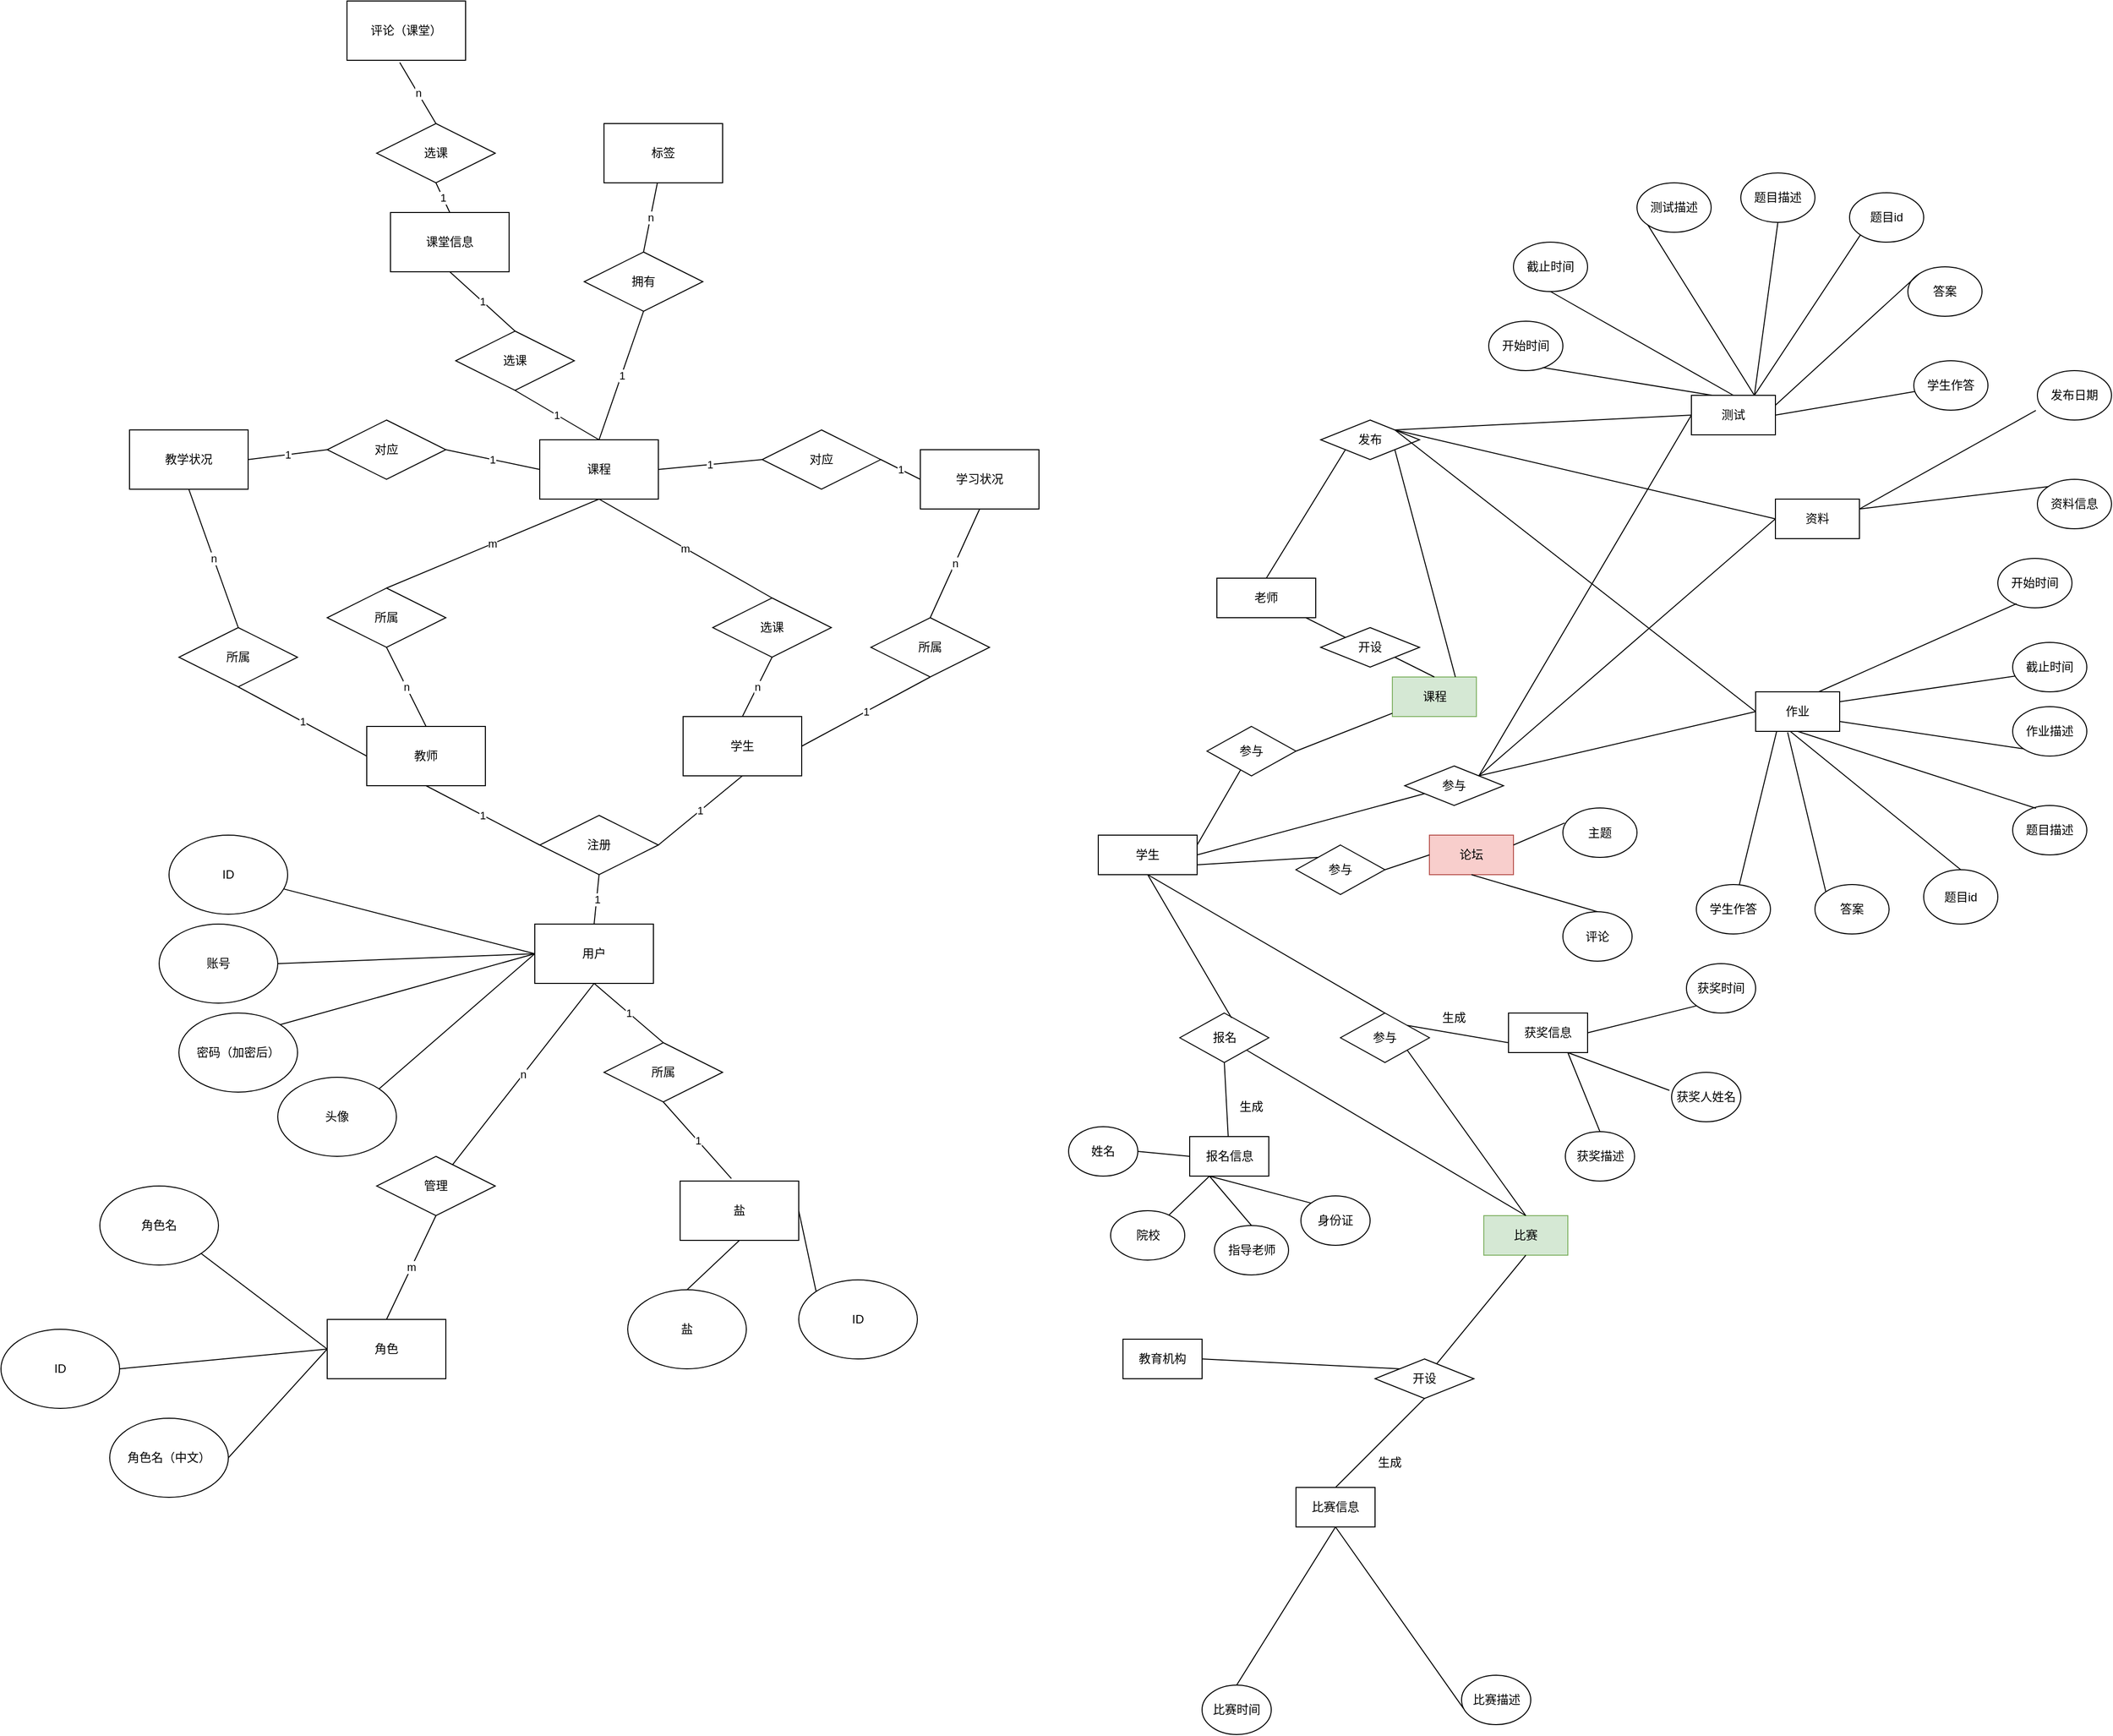 <mxfile version="24.4.2" type="github">
  <diagram name="第 1 页" id="cqVoouBwEhZ9X5KKcfai">
    <mxGraphModel dx="1994" dy="1749" grid="1" gridSize="10" guides="1" tooltips="1" connect="1" arrows="1" fold="1" page="1" pageScale="1" pageWidth="827" pageHeight="1169" math="0" shadow="0">
      <root>
        <mxCell id="0" />
        <mxCell id="1" parent="0" />
        <mxCell id="4bgU9eHifBUtjP_TErYf-1" value="学生" style="rounded=0;whiteSpace=wrap;html=1;" parent="1" vertex="1">
          <mxGeometry x="470" y="110" width="120" height="60" as="geometry" />
        </mxCell>
        <mxCell id="4bgU9eHifBUtjP_TErYf-2" value="教师" style="rounded=0;whiteSpace=wrap;html=1;" parent="1" vertex="1">
          <mxGeometry x="150" y="120" width="120" height="60" as="geometry" />
        </mxCell>
        <mxCell id="4bgU9eHifBUtjP_TErYf-3" value="角色" style="rounded=0;whiteSpace=wrap;html=1;" parent="1" vertex="1">
          <mxGeometry x="110" y="720" width="120" height="60" as="geometry" />
        </mxCell>
        <mxCell id="4bgU9eHifBUtjP_TErYf-4" value="课程" style="rounded=0;whiteSpace=wrap;html=1;" parent="1" vertex="1">
          <mxGeometry x="325" y="-170" width="120" height="60" as="geometry" />
        </mxCell>
        <mxCell id="4bgU9eHifBUtjP_TErYf-6" value="用户" style="rounded=0;whiteSpace=wrap;html=1;" parent="1" vertex="1">
          <mxGeometry x="320" y="320" width="120" height="60" as="geometry" />
        </mxCell>
        <mxCell id="4bgU9eHifBUtjP_TErYf-8" value="课堂信息" style="rounded=0;whiteSpace=wrap;html=1;" parent="1" vertex="1">
          <mxGeometry x="174" y="-400" width="120" height="60" as="geometry" />
        </mxCell>
        <mxCell id="_ENiOjXf8TxeeVIYlNAx-7" value="" style="edgeStyle=orthogonalEdgeStyle;rounded=0;orthogonalLoop=1;jettySize=auto;html=1;curved=1;strokeColor=none;" parent="1" source="_ENiOjXf8TxeeVIYlNAx-1" target="4bgU9eHifBUtjP_TErYf-4" edge="1">
          <mxGeometry relative="1" as="geometry" />
        </mxCell>
        <mxCell id="_ENiOjXf8TxeeVIYlNAx-1" value="管理" style="rhombus;whiteSpace=wrap;html=1;" parent="1" vertex="1">
          <mxGeometry x="160" y="555" width="120" height="60" as="geometry" />
        </mxCell>
        <mxCell id="_ENiOjXf8TxeeVIYlNAx-10" value="m" style="endArrow=none;html=1;rounded=0;exitX=0.5;exitY=1;exitDx=0;exitDy=0;entryX=0.5;entryY=0;entryDx=0;entryDy=0;" parent="1" source="_ENiOjXf8TxeeVIYlNAx-1" target="4bgU9eHifBUtjP_TErYf-3" edge="1">
          <mxGeometry width="50" height="50" relative="1" as="geometry">
            <mxPoint x="320" y="610" as="sourcePoint" />
            <mxPoint x="190" y="730" as="targetPoint" />
          </mxGeometry>
        </mxCell>
        <mxCell id="_ENiOjXf8TxeeVIYlNAx-12" value="注册" style="rhombus;whiteSpace=wrap;html=1;" parent="1" vertex="1">
          <mxGeometry x="325" y="210" width="120" height="60" as="geometry" />
        </mxCell>
        <mxCell id="_ENiOjXf8TxeeVIYlNAx-14" value="n" style="endArrow=none;html=1;rounded=0;exitX=0.5;exitY=1;exitDx=0;exitDy=0;" parent="1" source="4bgU9eHifBUtjP_TErYf-6" target="_ENiOjXf8TxeeVIYlNAx-1" edge="1">
          <mxGeometry width="50" height="50" relative="1" as="geometry">
            <mxPoint x="390" y="500" as="sourcePoint" />
            <mxPoint x="390" y="530" as="targetPoint" />
          </mxGeometry>
        </mxCell>
        <mxCell id="_ENiOjXf8TxeeVIYlNAx-17" value="1" style="endArrow=none;html=1;rounded=0;entryX=0.5;entryY=0;entryDx=0;entryDy=0;exitX=0.5;exitY=1;exitDx=0;exitDy=0;" parent="1" source="_ENiOjXf8TxeeVIYlNAx-12" target="4bgU9eHifBUtjP_TErYf-6" edge="1">
          <mxGeometry width="50" height="50" relative="1" as="geometry">
            <mxPoint x="400" y="280" as="sourcePoint" />
            <mxPoint x="380" y="310" as="targetPoint" />
          </mxGeometry>
        </mxCell>
        <mxCell id="_ENiOjXf8TxeeVIYlNAx-18" value="1" style="endArrow=none;html=1;rounded=0;entryX=0.5;entryY=1;entryDx=0;entryDy=0;exitX=1;exitY=0.5;exitDx=0;exitDy=0;" parent="1" source="_ENiOjXf8TxeeVIYlNAx-12" target="4bgU9eHifBUtjP_TErYf-1" edge="1">
          <mxGeometry width="50" height="50" relative="1" as="geometry">
            <mxPoint x="515" y="320" as="sourcePoint" />
            <mxPoint x="565" y="270" as="targetPoint" />
          </mxGeometry>
        </mxCell>
        <mxCell id="_ENiOjXf8TxeeVIYlNAx-19" value="1" style="endArrow=none;html=1;rounded=0;entryX=0.5;entryY=1;entryDx=0;entryDy=0;exitX=0;exitY=0.5;exitDx=0;exitDy=0;" parent="1" source="_ENiOjXf8TxeeVIYlNAx-12" target="4bgU9eHifBUtjP_TErYf-2" edge="1">
          <mxGeometry width="50" height="50" relative="1" as="geometry">
            <mxPoint x="515" y="320" as="sourcePoint" />
            <mxPoint x="565" y="270" as="targetPoint" />
          </mxGeometry>
        </mxCell>
        <mxCell id="_ENiOjXf8TxeeVIYlNAx-21" value="所属" style="rhombus;whiteSpace=wrap;html=1;" parent="1" vertex="1">
          <mxGeometry x="110" y="-20" width="120" height="60" as="geometry" />
        </mxCell>
        <mxCell id="_ENiOjXf8TxeeVIYlNAx-22" value="选课" style="rhombus;whiteSpace=wrap;html=1;" parent="1" vertex="1">
          <mxGeometry x="500" y="-10" width="120" height="60" as="geometry" />
        </mxCell>
        <mxCell id="_ENiOjXf8TxeeVIYlNAx-23" value="m" style="endArrow=none;html=1;rounded=0;entryX=0.5;entryY=1;entryDx=0;entryDy=0;exitX=0.5;exitY=0;exitDx=0;exitDy=0;" parent="1" source="_ENiOjXf8TxeeVIYlNAx-21" target="4bgU9eHifBUtjP_TErYf-4" edge="1">
          <mxGeometry width="50" height="50" relative="1" as="geometry">
            <mxPoint x="510" as="sourcePoint" />
            <mxPoint x="560" y="-50" as="targetPoint" />
          </mxGeometry>
        </mxCell>
        <mxCell id="_ENiOjXf8TxeeVIYlNAx-24" value="n" style="endArrow=none;html=1;rounded=0;exitX=0.5;exitY=1;exitDx=0;exitDy=0;entryX=0.5;entryY=0;entryDx=0;entryDy=0;" parent="1" source="_ENiOjXf8TxeeVIYlNAx-21" target="4bgU9eHifBUtjP_TErYf-2" edge="1">
          <mxGeometry width="50" height="50" relative="1" as="geometry">
            <mxPoint x="510" as="sourcePoint" />
            <mxPoint x="560" y="-50" as="targetPoint" />
          </mxGeometry>
        </mxCell>
        <mxCell id="_ENiOjXf8TxeeVIYlNAx-25" value="m" style="endArrow=none;html=1;rounded=0;entryX=0.5;entryY=1;entryDx=0;entryDy=0;exitX=0.5;exitY=0;exitDx=0;exitDy=0;" parent="1" source="_ENiOjXf8TxeeVIYlNAx-22" target="4bgU9eHifBUtjP_TErYf-4" edge="1">
          <mxGeometry width="50" height="50" relative="1" as="geometry">
            <mxPoint x="510" as="sourcePoint" />
            <mxPoint x="560" y="-50" as="targetPoint" />
          </mxGeometry>
        </mxCell>
        <mxCell id="_ENiOjXf8TxeeVIYlNAx-26" value="n" style="endArrow=none;html=1;rounded=0;entryX=0.5;entryY=0;entryDx=0;entryDy=0;exitX=0.5;exitY=1;exitDx=0;exitDy=0;" parent="1" source="_ENiOjXf8TxeeVIYlNAx-22" target="4bgU9eHifBUtjP_TErYf-1" edge="1">
          <mxGeometry width="50" height="50" relative="1" as="geometry">
            <mxPoint x="510" as="sourcePoint" />
            <mxPoint x="560" y="-50" as="targetPoint" />
          </mxGeometry>
        </mxCell>
        <mxCell id="_ENiOjXf8TxeeVIYlNAx-27" value="选课" style="rhombus;whiteSpace=wrap;html=1;" parent="1" vertex="1">
          <mxGeometry x="240" y="-280" width="120" height="60" as="geometry" />
        </mxCell>
        <mxCell id="_ENiOjXf8TxeeVIYlNAx-28" value="1" style="endArrow=none;html=1;rounded=0;entryX=0.5;entryY=1;entryDx=0;entryDy=0;exitX=0.5;exitY=0;exitDx=0;exitDy=0;" parent="1" source="_ENiOjXf8TxeeVIYlNAx-27" target="4bgU9eHifBUtjP_TErYf-8" edge="1">
          <mxGeometry width="50" height="50" relative="1" as="geometry">
            <mxPoint x="510" y="-100" as="sourcePoint" />
            <mxPoint x="560" y="-150" as="targetPoint" />
          </mxGeometry>
        </mxCell>
        <mxCell id="_ENiOjXf8TxeeVIYlNAx-29" value="1" style="endArrow=none;html=1;rounded=0;entryX=0.5;entryY=1;entryDx=0;entryDy=0;exitX=0.5;exitY=0;exitDx=0;exitDy=0;" parent="1" source="4bgU9eHifBUtjP_TErYf-4" target="_ENiOjXf8TxeeVIYlNAx-27" edge="1">
          <mxGeometry width="50" height="50" relative="1" as="geometry">
            <mxPoint x="510" y="-100" as="sourcePoint" />
            <mxPoint x="560" y="-150" as="targetPoint" />
          </mxGeometry>
        </mxCell>
        <mxCell id="_ENiOjXf8TxeeVIYlNAx-30" value="学习状况" style="rounded=0;whiteSpace=wrap;html=1;" parent="1" vertex="1">
          <mxGeometry x="710" y="-160" width="120" height="60" as="geometry" />
        </mxCell>
        <mxCell id="_ENiOjXf8TxeeVIYlNAx-32" value="教学状况" style="rounded=0;whiteSpace=wrap;html=1;" parent="1" vertex="1">
          <mxGeometry x="-90" y="-180" width="120" height="60" as="geometry" />
        </mxCell>
        <mxCell id="_ENiOjXf8TxeeVIYlNAx-40" value="评论（课堂）" style="rounded=0;whiteSpace=wrap;html=1;" parent="1" vertex="1">
          <mxGeometry x="130" y="-614" width="120" height="60" as="geometry" />
        </mxCell>
        <mxCell id="_ENiOjXf8TxeeVIYlNAx-43" value="对应" style="rhombus;whiteSpace=wrap;html=1;" parent="1" vertex="1">
          <mxGeometry x="110" y="-190" width="120" height="60" as="geometry" />
        </mxCell>
        <mxCell id="_ENiOjXf8TxeeVIYlNAx-44" value="对应" style="rhombus;whiteSpace=wrap;html=1;" parent="1" vertex="1">
          <mxGeometry x="550" y="-180" width="120" height="60" as="geometry" />
        </mxCell>
        <mxCell id="_ENiOjXf8TxeeVIYlNAx-45" value="1" style="endArrow=none;html=1;rounded=0;entryX=0;entryY=0.5;entryDx=0;entryDy=0;exitX=1;exitY=0.5;exitDx=0;exitDy=0;" parent="1" source="_ENiOjXf8TxeeVIYlNAx-43" target="4bgU9eHifBUtjP_TErYf-4" edge="1">
          <mxGeometry width="50" height="50" relative="1" as="geometry">
            <mxPoint x="370" as="sourcePoint" />
            <mxPoint x="420" y="-50" as="targetPoint" />
          </mxGeometry>
        </mxCell>
        <mxCell id="_ENiOjXf8TxeeVIYlNAx-46" value="1" style="endArrow=none;html=1;rounded=0;entryX=0;entryY=0.5;entryDx=0;entryDy=0;exitX=1;exitY=0.5;exitDx=0;exitDy=0;" parent="1" source="_ENiOjXf8TxeeVIYlNAx-32" target="_ENiOjXf8TxeeVIYlNAx-43" edge="1">
          <mxGeometry width="50" height="50" relative="1" as="geometry">
            <mxPoint x="370" as="sourcePoint" />
            <mxPoint x="420" y="-50" as="targetPoint" />
          </mxGeometry>
        </mxCell>
        <mxCell id="_ENiOjXf8TxeeVIYlNAx-47" value="1" style="endArrow=none;html=1;rounded=0;entryX=0;entryY=0.5;entryDx=0;entryDy=0;exitX=1;exitY=0.5;exitDx=0;exitDy=0;" parent="1" source="4bgU9eHifBUtjP_TErYf-4" target="_ENiOjXf8TxeeVIYlNAx-44" edge="1">
          <mxGeometry width="50" height="50" relative="1" as="geometry">
            <mxPoint x="370" as="sourcePoint" />
            <mxPoint x="420" y="-50" as="targetPoint" />
          </mxGeometry>
        </mxCell>
        <mxCell id="_ENiOjXf8TxeeVIYlNAx-49" value="1" style="endArrow=none;html=1;rounded=0;entryX=0;entryY=0.5;entryDx=0;entryDy=0;exitX=1;exitY=0.5;exitDx=0;exitDy=0;" parent="1" source="_ENiOjXf8TxeeVIYlNAx-44" target="_ENiOjXf8TxeeVIYlNAx-30" edge="1">
          <mxGeometry width="50" height="50" relative="1" as="geometry">
            <mxPoint x="370" as="sourcePoint" />
            <mxPoint x="420" y="-50" as="targetPoint" />
          </mxGeometry>
        </mxCell>
        <mxCell id="_ENiOjXf8TxeeVIYlNAx-51" value="所属" style="rhombus;whiteSpace=wrap;html=1;" parent="1" vertex="1">
          <mxGeometry x="-40" y="20" width="120" height="60" as="geometry" />
        </mxCell>
        <mxCell id="_ENiOjXf8TxeeVIYlNAx-52" value="所属" style="rhombus;whiteSpace=wrap;html=1;" parent="1" vertex="1">
          <mxGeometry x="660" y="10" width="120" height="60" as="geometry" />
        </mxCell>
        <mxCell id="_ENiOjXf8TxeeVIYlNAx-53" value="1" style="endArrow=none;html=1;rounded=0;entryX=0.5;entryY=1;entryDx=0;entryDy=0;exitX=1;exitY=0.5;exitDx=0;exitDy=0;" parent="1" source="4bgU9eHifBUtjP_TErYf-1" target="_ENiOjXf8TxeeVIYlNAx-52" edge="1">
          <mxGeometry width="50" height="50" relative="1" as="geometry">
            <mxPoint x="370" y="100" as="sourcePoint" />
            <mxPoint x="420" y="50" as="targetPoint" />
          </mxGeometry>
        </mxCell>
        <mxCell id="_ENiOjXf8TxeeVIYlNAx-54" value="n" style="endArrow=none;html=1;rounded=0;entryX=0.5;entryY=1;entryDx=0;entryDy=0;exitX=0.5;exitY=0;exitDx=0;exitDy=0;" parent="1" source="_ENiOjXf8TxeeVIYlNAx-52" target="_ENiOjXf8TxeeVIYlNAx-30" edge="1">
          <mxGeometry width="50" height="50" relative="1" as="geometry">
            <mxPoint x="370" y="100" as="sourcePoint" />
            <mxPoint x="420" y="50" as="targetPoint" />
          </mxGeometry>
        </mxCell>
        <mxCell id="_ENiOjXf8TxeeVIYlNAx-55" value="1" style="endArrow=none;html=1;rounded=0;entryX=0.5;entryY=1;entryDx=0;entryDy=0;exitX=0;exitY=0.5;exitDx=0;exitDy=0;" parent="1" source="4bgU9eHifBUtjP_TErYf-2" target="_ENiOjXf8TxeeVIYlNAx-51" edge="1">
          <mxGeometry width="50" height="50" relative="1" as="geometry">
            <mxPoint x="370" y="100" as="sourcePoint" />
            <mxPoint x="420" y="50" as="targetPoint" />
          </mxGeometry>
        </mxCell>
        <mxCell id="_ENiOjXf8TxeeVIYlNAx-56" value="n" style="endArrow=none;html=1;rounded=0;entryX=0.5;entryY=1;entryDx=0;entryDy=0;exitX=0.5;exitY=0;exitDx=0;exitDy=0;" parent="1" source="_ENiOjXf8TxeeVIYlNAx-51" target="_ENiOjXf8TxeeVIYlNAx-32" edge="1">
          <mxGeometry width="50" height="50" relative="1" as="geometry">
            <mxPoint x="370" y="100" as="sourcePoint" />
            <mxPoint x="420" y="50" as="targetPoint" />
          </mxGeometry>
        </mxCell>
        <mxCell id="_ENiOjXf8TxeeVIYlNAx-58" value="标签" style="rounded=0;whiteSpace=wrap;html=1;" parent="1" vertex="1">
          <mxGeometry x="390" y="-490" width="120" height="60" as="geometry" />
        </mxCell>
        <mxCell id="_ENiOjXf8TxeeVIYlNAx-59" value="拥有" style="rhombus;whiteSpace=wrap;html=1;" parent="1" vertex="1">
          <mxGeometry x="370" y="-360" width="120" height="60" as="geometry" />
        </mxCell>
        <mxCell id="_ENiOjXf8TxeeVIYlNAx-60" value="1" style="endArrow=none;html=1;rounded=0;entryX=0.5;entryY=1;entryDx=0;entryDy=0;exitX=0.5;exitY=0;exitDx=0;exitDy=0;" parent="1" source="4bgU9eHifBUtjP_TErYf-4" target="_ENiOjXf8TxeeVIYlNAx-59" edge="1">
          <mxGeometry width="50" height="50" relative="1" as="geometry">
            <mxPoint x="550" y="-200" as="sourcePoint" />
            <mxPoint x="600" y="-250" as="targetPoint" />
          </mxGeometry>
        </mxCell>
        <mxCell id="_ENiOjXf8TxeeVIYlNAx-61" value="n" style="endArrow=none;html=1;rounded=0;exitX=0.5;exitY=0;exitDx=0;exitDy=0;" parent="1" source="_ENiOjXf8TxeeVIYlNAx-59" target="_ENiOjXf8TxeeVIYlNAx-58" edge="1">
          <mxGeometry width="50" height="50" relative="1" as="geometry">
            <mxPoint x="550" y="-200" as="sourcePoint" />
            <mxPoint x="600" y="-250" as="targetPoint" />
          </mxGeometry>
        </mxCell>
        <mxCell id="_ENiOjXf8TxeeVIYlNAx-62" value="选课" style="rhombus;whiteSpace=wrap;html=1;" parent="1" vertex="1">
          <mxGeometry x="160" y="-490" width="120" height="60" as="geometry" />
        </mxCell>
        <mxCell id="_ENiOjXf8TxeeVIYlNAx-63" value="n" style="endArrow=none;html=1;rounded=0;entryX=0.445;entryY=1.037;entryDx=0;entryDy=0;entryPerimeter=0;exitX=0.5;exitY=0;exitDx=0;exitDy=0;" parent="1" source="_ENiOjXf8TxeeVIYlNAx-62" target="_ENiOjXf8TxeeVIYlNAx-40" edge="1">
          <mxGeometry width="50" height="50" relative="1" as="geometry">
            <mxPoint x="560" y="-300" as="sourcePoint" />
            <mxPoint x="610" y="-350" as="targetPoint" />
          </mxGeometry>
        </mxCell>
        <mxCell id="_ENiOjXf8TxeeVIYlNAx-64" value="1" style="endArrow=none;html=1;rounded=0;entryX=0.5;entryY=1;entryDx=0;entryDy=0;exitX=0.5;exitY=0;exitDx=0;exitDy=0;" parent="1" source="4bgU9eHifBUtjP_TErYf-8" target="_ENiOjXf8TxeeVIYlNAx-62" edge="1">
          <mxGeometry width="50" height="50" relative="1" as="geometry">
            <mxPoint x="560" y="-300" as="sourcePoint" />
            <mxPoint x="610" y="-350" as="targetPoint" />
          </mxGeometry>
        </mxCell>
        <mxCell id="_ENiOjXf8TxeeVIYlNAx-66" value="账号" style="ellipse;whiteSpace=wrap;html=1;" parent="1" vertex="1">
          <mxGeometry x="-60" y="320" width="120" height="80" as="geometry" />
        </mxCell>
        <mxCell id="_ENiOjXf8TxeeVIYlNAx-67" value="ID" style="ellipse;whiteSpace=wrap;html=1;" parent="1" vertex="1">
          <mxGeometry x="-50" y="230" width="120" height="80" as="geometry" />
        </mxCell>
        <mxCell id="_ENiOjXf8TxeeVIYlNAx-68" value="密码（加密后）" style="ellipse;whiteSpace=wrap;html=1;" parent="1" vertex="1">
          <mxGeometry x="-40" y="410" width="120" height="80" as="geometry" />
        </mxCell>
        <mxCell id="_ENiOjXf8TxeeVIYlNAx-69" value="" style="endArrow=none;html=1;rounded=0;exitX=0;exitY=0.5;exitDx=0;exitDy=0;" parent="1" source="4bgU9eHifBUtjP_TErYf-6" target="_ENiOjXf8TxeeVIYlNAx-67" edge="1">
          <mxGeometry width="50" height="50" relative="1" as="geometry">
            <mxPoint x="450" y="340" as="sourcePoint" />
            <mxPoint x="500" y="290" as="targetPoint" />
          </mxGeometry>
        </mxCell>
        <mxCell id="_ENiOjXf8TxeeVIYlNAx-70" value="" style="endArrow=none;html=1;rounded=0;entryX=1;entryY=0.5;entryDx=0;entryDy=0;exitX=0;exitY=0.5;exitDx=0;exitDy=0;" parent="1" source="4bgU9eHifBUtjP_TErYf-6" target="_ENiOjXf8TxeeVIYlNAx-66" edge="1">
          <mxGeometry width="50" height="50" relative="1" as="geometry">
            <mxPoint x="320" y="350" as="sourcePoint" />
            <mxPoint x="500" y="290" as="targetPoint" />
          </mxGeometry>
        </mxCell>
        <mxCell id="_ENiOjXf8TxeeVIYlNAx-71" value="" style="endArrow=none;html=1;rounded=0;exitX=1;exitY=0;exitDx=0;exitDy=0;entryX=0;entryY=0.5;entryDx=0;entryDy=0;" parent="1" source="_ENiOjXf8TxeeVIYlNAx-68" target="4bgU9eHifBUtjP_TErYf-6" edge="1">
          <mxGeometry width="50" height="50" relative="1" as="geometry">
            <mxPoint x="450" y="340" as="sourcePoint" />
            <mxPoint x="320" y="350" as="targetPoint" />
          </mxGeometry>
        </mxCell>
        <mxCell id="_ENiOjXf8TxeeVIYlNAx-72" value="盐" style="rounded=0;whiteSpace=wrap;html=1;" parent="1" vertex="1">
          <mxGeometry x="467" y="580" width="120" height="60" as="geometry" />
        </mxCell>
        <mxCell id="_ENiOjXf8TxeeVIYlNAx-73" value="1" style="endArrow=none;html=1;rounded=0;entryX=0.432;entryY=-0.043;entryDx=0;entryDy=0;entryPerimeter=0;exitX=0.5;exitY=1;exitDx=0;exitDy=0;" parent="1" source="_ENiOjXf8TxeeVIYlNAx-78" target="_ENiOjXf8TxeeVIYlNAx-72" edge="1">
          <mxGeometry width="50" height="50" relative="1" as="geometry">
            <mxPoint x="570" y="410" as="sourcePoint" />
            <mxPoint x="500" y="290" as="targetPoint" />
          </mxGeometry>
        </mxCell>
        <mxCell id="_ENiOjXf8TxeeVIYlNAx-75" value="盐" style="ellipse;whiteSpace=wrap;html=1;" parent="1" vertex="1">
          <mxGeometry x="414" y="690" width="120" height="80" as="geometry" />
        </mxCell>
        <mxCell id="_ENiOjXf8TxeeVIYlNAx-76" value="ID" style="ellipse;whiteSpace=wrap;html=1;" parent="1" vertex="1">
          <mxGeometry x="587" y="680" width="120" height="80" as="geometry" />
        </mxCell>
        <mxCell id="_ENiOjXf8TxeeVIYlNAx-78" value="所属" style="rhombus;whiteSpace=wrap;html=1;" parent="1" vertex="1">
          <mxGeometry x="390" y="440" width="120" height="60" as="geometry" />
        </mxCell>
        <mxCell id="_ENiOjXf8TxeeVIYlNAx-79" value="1" style="endArrow=none;html=1;rounded=0;entryX=0.5;entryY=1;entryDx=0;entryDy=0;exitX=0.5;exitY=0;exitDx=0;exitDy=0;" parent="1" source="_ENiOjXf8TxeeVIYlNAx-78" target="4bgU9eHifBUtjP_TErYf-6" edge="1">
          <mxGeometry width="50" height="50" relative="1" as="geometry">
            <mxPoint x="450" y="540" as="sourcePoint" />
            <mxPoint x="500" y="490" as="targetPoint" />
          </mxGeometry>
        </mxCell>
        <mxCell id="_ENiOjXf8TxeeVIYlNAx-80" value="" style="endArrow=none;html=1;rounded=0;entryX=0;entryY=0;entryDx=0;entryDy=0;exitX=1;exitY=0.5;exitDx=0;exitDy=0;" parent="1" source="_ENiOjXf8TxeeVIYlNAx-72" target="_ENiOjXf8TxeeVIYlNAx-76" edge="1">
          <mxGeometry width="50" height="50" relative="1" as="geometry">
            <mxPoint x="450" y="540" as="sourcePoint" />
            <mxPoint x="500" y="490" as="targetPoint" />
          </mxGeometry>
        </mxCell>
        <mxCell id="_ENiOjXf8TxeeVIYlNAx-81" value="" style="endArrow=none;html=1;rounded=0;entryX=0.5;entryY=1;entryDx=0;entryDy=0;exitX=0.5;exitY=0;exitDx=0;exitDy=0;" parent="1" source="_ENiOjXf8TxeeVIYlNAx-75" target="_ENiOjXf8TxeeVIYlNAx-72" edge="1">
          <mxGeometry width="50" height="50" relative="1" as="geometry">
            <mxPoint x="450" y="840" as="sourcePoint" />
            <mxPoint x="500" y="790" as="targetPoint" />
          </mxGeometry>
        </mxCell>
        <mxCell id="_ENiOjXf8TxeeVIYlNAx-82" value="角色名（中文）" style="ellipse;whiteSpace=wrap;html=1;" parent="1" vertex="1">
          <mxGeometry x="-110" y="820" width="120" height="80" as="geometry" />
        </mxCell>
        <mxCell id="_ENiOjXf8TxeeVIYlNAx-83" value="角色名" style="ellipse;whiteSpace=wrap;html=1;" parent="1" vertex="1">
          <mxGeometry x="-120" y="585" width="120" height="80" as="geometry" />
        </mxCell>
        <mxCell id="_ENiOjXf8TxeeVIYlNAx-84" value="" style="endArrow=none;html=1;rounded=0;exitX=1;exitY=1;exitDx=0;exitDy=0;entryX=0;entryY=0.5;entryDx=0;entryDy=0;" parent="1" source="_ENiOjXf8TxeeVIYlNAx-83" target="4bgU9eHifBUtjP_TErYf-3" edge="1">
          <mxGeometry width="50" height="50" relative="1" as="geometry">
            <mxPoint x="450" y="640" as="sourcePoint" />
            <mxPoint x="130" y="770" as="targetPoint" />
          </mxGeometry>
        </mxCell>
        <mxCell id="_ENiOjXf8TxeeVIYlNAx-85" value="" style="endArrow=none;html=1;rounded=0;entryX=0;entryY=0.5;entryDx=0;entryDy=0;exitX=1;exitY=0.5;exitDx=0;exitDy=0;" parent="1" source="_ENiOjXf8TxeeVIYlNAx-82" target="4bgU9eHifBUtjP_TErYf-3" edge="1">
          <mxGeometry width="50" height="50" relative="1" as="geometry">
            <mxPoint x="450" y="640" as="sourcePoint" />
            <mxPoint x="500" y="590" as="targetPoint" />
          </mxGeometry>
        </mxCell>
        <mxCell id="_ENiOjXf8TxeeVIYlNAx-86" value="ID" style="ellipse;whiteSpace=wrap;html=1;" parent="1" vertex="1">
          <mxGeometry x="-220" y="730" width="120" height="80" as="geometry" />
        </mxCell>
        <mxCell id="_ENiOjXf8TxeeVIYlNAx-88" value="" style="endArrow=none;html=1;rounded=0;entryX=0;entryY=0.5;entryDx=0;entryDy=0;exitX=1;exitY=0.5;exitDx=0;exitDy=0;" parent="1" source="_ENiOjXf8TxeeVIYlNAx-86" target="4bgU9eHifBUtjP_TErYf-3" edge="1">
          <mxGeometry width="50" height="50" relative="1" as="geometry">
            <mxPoint x="250" y="790" as="sourcePoint" />
            <mxPoint x="300" y="740" as="targetPoint" />
          </mxGeometry>
        </mxCell>
        <mxCell id="_ENiOjXf8TxeeVIYlNAx-92" value="头像" style="ellipse;whiteSpace=wrap;html=1;" parent="1" vertex="1">
          <mxGeometry x="60" y="475" width="120" height="80" as="geometry" />
        </mxCell>
        <mxCell id="_ENiOjXf8TxeeVIYlNAx-99" value="" style="endArrow=none;html=1;rounded=0;entryX=0;entryY=0.5;entryDx=0;entryDy=0;exitX=1;exitY=0;exitDx=0;exitDy=0;" parent="1" source="_ENiOjXf8TxeeVIYlNAx-92" target="4bgU9eHifBUtjP_TErYf-6" edge="1">
          <mxGeometry width="50" height="50" relative="1" as="geometry">
            <mxPoint x="470" y="390" as="sourcePoint" />
            <mxPoint x="520" y="340" as="targetPoint" />
          </mxGeometry>
        </mxCell>
        <mxCell id="p0-o4S79YIVxH50bc59x-1" value="老师" style="rounded=0;whiteSpace=wrap;html=1;" parent="1" vertex="1">
          <mxGeometry x="1010" y="-30" width="100" height="40" as="geometry" />
        </mxCell>
        <mxCell id="p0-o4S79YIVxH50bc59x-2" value="学生" style="rounded=0;whiteSpace=wrap;html=1;" parent="1" vertex="1">
          <mxGeometry x="890" y="230" width="100" height="40" as="geometry" />
        </mxCell>
        <mxCell id="p0-o4S79YIVxH50bc59x-3" value="开设" style="rhombus;whiteSpace=wrap;html=1;" parent="1" vertex="1">
          <mxGeometry x="1115" y="20" width="100" height="40" as="geometry" />
        </mxCell>
        <mxCell id="p0-o4S79YIVxH50bc59x-4" value="" style="endArrow=none;html=1;rounded=0;entryX=0;entryY=0;entryDx=0;entryDy=0;" parent="1" source="p0-o4S79YIVxH50bc59x-1" target="p0-o4S79YIVxH50bc59x-3" edge="1">
          <mxGeometry width="50" height="50" relative="1" as="geometry">
            <mxPoint x="1130" y="50" as="sourcePoint" />
            <mxPoint x="1180" as="targetPoint" />
          </mxGeometry>
        </mxCell>
        <mxCell id="p0-o4S79YIVxH50bc59x-5" value="课程" style="rounded=0;whiteSpace=wrap;html=1;fillColor=#d5e8d4;strokeColor=#82b366;" parent="1" vertex="1">
          <mxGeometry x="1187.5" y="70" width="85" height="40" as="geometry" />
        </mxCell>
        <mxCell id="p0-o4S79YIVxH50bc59x-6" value="" style="endArrow=none;html=1;rounded=0;entryX=0.5;entryY=0;entryDx=0;entryDy=0;exitX=1;exitY=1;exitDx=0;exitDy=0;" parent="1" source="p0-o4S79YIVxH50bc59x-3" target="p0-o4S79YIVxH50bc59x-5" edge="1">
          <mxGeometry width="50" height="50" relative="1" as="geometry">
            <mxPoint x="1260" y="90" as="sourcePoint" />
            <mxPoint x="1310" y="40" as="targetPoint" />
          </mxGeometry>
        </mxCell>
        <mxCell id="p0-o4S79YIVxH50bc59x-7" value="参与" style="rhombus;whiteSpace=wrap;html=1;" parent="1" vertex="1">
          <mxGeometry x="1000" y="120" width="90" height="50" as="geometry" />
        </mxCell>
        <mxCell id="p0-o4S79YIVxH50bc59x-8" value="" style="endArrow=none;html=1;rounded=0;exitX=1;exitY=0.25;exitDx=0;exitDy=0;" parent="1" source="p0-o4S79YIVxH50bc59x-2" target="p0-o4S79YIVxH50bc59x-7" edge="1">
          <mxGeometry width="50" height="50" relative="1" as="geometry">
            <mxPoint x="1110" y="210" as="sourcePoint" />
            <mxPoint x="1160" y="160" as="targetPoint" />
          </mxGeometry>
        </mxCell>
        <mxCell id="p0-o4S79YIVxH50bc59x-9" value="" style="endArrow=none;html=1;rounded=0;exitX=1;exitY=0.5;exitDx=0;exitDy=0;" parent="1" source="p0-o4S79YIVxH50bc59x-7" target="p0-o4S79YIVxH50bc59x-5" edge="1">
          <mxGeometry width="50" height="50" relative="1" as="geometry">
            <mxPoint x="1240" y="220" as="sourcePoint" />
            <mxPoint x="1290" y="170" as="targetPoint" />
          </mxGeometry>
        </mxCell>
        <mxCell id="p0-o4S79YIVxH50bc59x-16" value="教育机构" style="rounded=0;whiteSpace=wrap;html=1;" parent="1" vertex="1">
          <mxGeometry x="915" y="740" width="80" height="40" as="geometry" />
        </mxCell>
        <mxCell id="p0-o4S79YIVxH50bc59x-17" value="开设" style="rhombus;whiteSpace=wrap;html=1;" parent="1" vertex="1">
          <mxGeometry x="1170" y="760" width="100" height="40" as="geometry" />
        </mxCell>
        <mxCell id="p0-o4S79YIVxH50bc59x-18" value="比赛" style="rounded=0;whiteSpace=wrap;html=1;fillColor=#d5e8d4;strokeColor=#82b366;" parent="1" vertex="1">
          <mxGeometry x="1280" y="615" width="85" height="40" as="geometry" />
        </mxCell>
        <mxCell id="p0-o4S79YIVxH50bc59x-19" value="参与" style="rhombus;whiteSpace=wrap;html=1;" parent="1" vertex="1">
          <mxGeometry x="1135" y="410" width="90" height="50" as="geometry" />
        </mxCell>
        <mxCell id="p0-o4S79YIVxH50bc59x-20" value="" style="endArrow=none;html=1;rounded=0;exitX=0.5;exitY=0;exitDx=0;exitDy=0;entryX=0.5;entryY=1;entryDx=0;entryDy=0;" parent="1" source="p0-o4S79YIVxH50bc59x-19" target="p0-o4S79YIVxH50bc59x-2" edge="1">
          <mxGeometry width="50" height="50" relative="1" as="geometry">
            <mxPoint x="1010" y="380" as="sourcePoint" />
            <mxPoint x="1060" y="330" as="targetPoint" />
          </mxGeometry>
        </mxCell>
        <mxCell id="p0-o4S79YIVxH50bc59x-22" value="" style="endArrow=none;html=1;rounded=0;entryX=0;entryY=0;entryDx=0;entryDy=0;exitX=1;exitY=0.5;exitDx=0;exitDy=0;" parent="1" source="p0-o4S79YIVxH50bc59x-16" target="p0-o4S79YIVxH50bc59x-17" edge="1">
          <mxGeometry width="50" height="50" relative="1" as="geometry">
            <mxPoint x="1155" y="720" as="sourcePoint" />
            <mxPoint x="1205" y="670" as="targetPoint" />
          </mxGeometry>
        </mxCell>
        <mxCell id="p0-o4S79YIVxH50bc59x-23" value="" style="endArrow=none;html=1;rounded=0;entryX=0.5;entryY=1;entryDx=0;entryDy=0;" parent="1" source="p0-o4S79YIVxH50bc59x-17" target="p0-o4S79YIVxH50bc59x-18" edge="1">
          <mxGeometry width="50" height="50" relative="1" as="geometry">
            <mxPoint x="1325" y="750" as="sourcePoint" />
            <mxPoint x="1375" y="700" as="targetPoint" />
          </mxGeometry>
        </mxCell>
        <mxCell id="p0-o4S79YIVxH50bc59x-24" value="比赛描述" style="ellipse;whiteSpace=wrap;html=1;" parent="1" vertex="1">
          <mxGeometry x="1257.5" y="1080" width="70" height="50" as="geometry" />
        </mxCell>
        <mxCell id="p0-o4S79YIVxH50bc59x-25" value="院校" style="ellipse;whiteSpace=wrap;html=1;" parent="1" vertex="1">
          <mxGeometry x="902.5" y="610" width="75" height="50" as="geometry" />
        </mxCell>
        <mxCell id="p0-o4S79YIVxH50bc59x-28" value="参与" style="rhombus;whiteSpace=wrap;html=1;" parent="1" vertex="1">
          <mxGeometry x="1090" y="240" width="90" height="50" as="geometry" />
        </mxCell>
        <mxCell id="p0-o4S79YIVxH50bc59x-29" value="" style="endArrow=none;html=1;rounded=0;entryX=0;entryY=0;entryDx=0;entryDy=0;exitX=1;exitY=0.75;exitDx=0;exitDy=0;" parent="1" source="p0-o4S79YIVxH50bc59x-2" target="p0-o4S79YIVxH50bc59x-28" edge="1">
          <mxGeometry width="50" height="50" relative="1" as="geometry">
            <mxPoint x="1110" y="320" as="sourcePoint" />
            <mxPoint x="1160" y="270" as="targetPoint" />
          </mxGeometry>
        </mxCell>
        <mxCell id="p0-o4S79YIVxH50bc59x-30" value="论坛" style="rounded=0;whiteSpace=wrap;html=1;fillColor=#f8cecc;strokeColor=#b85450;" parent="1" vertex="1">
          <mxGeometry x="1225" y="230" width="85" height="40" as="geometry" />
        </mxCell>
        <mxCell id="p0-o4S79YIVxH50bc59x-31" value="评论" style="ellipse;whiteSpace=wrap;html=1;" parent="1" vertex="1">
          <mxGeometry x="1360" y="307.5" width="70" height="50" as="geometry" />
        </mxCell>
        <mxCell id="p0-o4S79YIVxH50bc59x-32" value="主题" style="ellipse;whiteSpace=wrap;html=1;" parent="1" vertex="1">
          <mxGeometry x="1360" y="202.5" width="75" height="50" as="geometry" />
        </mxCell>
        <mxCell id="p0-o4S79YIVxH50bc59x-33" value="" style="endArrow=none;html=1;rounded=0;entryX=0;entryY=0.5;entryDx=0;entryDy=0;exitX=1;exitY=0.5;exitDx=0;exitDy=0;" parent="1" source="p0-o4S79YIVxH50bc59x-28" target="p0-o4S79YIVxH50bc59x-30" edge="1">
          <mxGeometry width="50" height="50" relative="1" as="geometry">
            <mxPoint x="1220" y="360" as="sourcePoint" />
            <mxPoint x="1270" y="310" as="targetPoint" />
          </mxGeometry>
        </mxCell>
        <mxCell id="p0-o4S79YIVxH50bc59x-34" value="" style="endArrow=none;html=1;rounded=0;entryX=0.024;entryY=0.304;entryDx=0;entryDy=0;entryPerimeter=0;exitX=1;exitY=0.25;exitDx=0;exitDy=0;" parent="1" source="p0-o4S79YIVxH50bc59x-30" target="p0-o4S79YIVxH50bc59x-32" edge="1">
          <mxGeometry width="50" height="50" relative="1" as="geometry">
            <mxPoint x="1380" y="350" as="sourcePoint" />
            <mxPoint x="1420" y="300" as="targetPoint" />
          </mxGeometry>
        </mxCell>
        <mxCell id="p0-o4S79YIVxH50bc59x-35" value="" style="endArrow=none;html=1;rounded=0;exitX=0.5;exitY=0;exitDx=0;exitDy=0;entryX=0.5;entryY=1;entryDx=0;entryDy=0;" parent="1" source="p0-o4S79YIVxH50bc59x-31" target="p0-o4S79YIVxH50bc59x-30" edge="1">
          <mxGeometry width="50" height="50" relative="1" as="geometry">
            <mxPoint x="1290" y="410" as="sourcePoint" />
            <mxPoint x="1340" y="360" as="targetPoint" />
          </mxGeometry>
        </mxCell>
        <mxCell id="p0-o4S79YIVxH50bc59x-37" value="测试&lt;span style=&quot;color: rgba(0, 0, 0, 0); font-family: monospace; font-size: 0px; text-align: start; text-wrap: nowrap;&quot;&gt;%3CmxGraphModel%3E%3Croot%3E%3CmxCell%20id%3D%220%22%2F%3E%3CmxCell%20id%3D%221%22%20parent%3D%220%22%2F%3E%3CmxCell%20id%3D%222%22%20value%3D%22%E8%AF%BE%E7%A8%8B%22%20style%3D%22rounded%3D0%3BwhiteSpace%3Dwrap%3Bhtml%3D1%3BfillColor%3D%23d5e8d4%3BstrokeColor%3D%2382b366%3B%22%20vertex%3D%221%22%20parent%3D%221%22%3E%3CmxGeometry%20x%3D%221198%22%20y%3D%22100%22%20width%3D%2285%22%20height%3D%2240%22%20as%3D%22geometry%22%2F%3E%3C%2FmxCell%3E%3C%2Froot%3E%3C%2FmxGraphModel%3E&lt;/span&gt;" style="rounded=0;whiteSpace=wrap;html=1;" parent="1" vertex="1">
          <mxGeometry x="1490" y="-215" width="85" height="40" as="geometry" />
        </mxCell>
        <mxCell id="p0-o4S79YIVxH50bc59x-38" value="资料" style="rounded=0;whiteSpace=wrap;html=1;" parent="1" vertex="1">
          <mxGeometry x="1575" y="-110" width="85" height="40" as="geometry" />
        </mxCell>
        <mxCell id="p0-o4S79YIVxH50bc59x-39" value="作业" style="rounded=0;whiteSpace=wrap;html=1;" parent="1" vertex="1">
          <mxGeometry x="1555" y="85" width="85" height="40" as="geometry" />
        </mxCell>
        <mxCell id="p0-o4S79YIVxH50bc59x-41" value="发布" style="rhombus;whiteSpace=wrap;html=1;" parent="1" vertex="1">
          <mxGeometry x="1115" y="-190" width="100" height="40" as="geometry" />
        </mxCell>
        <mxCell id="p0-o4S79YIVxH50bc59x-44" value="" style="endArrow=none;html=1;rounded=0;exitX=0.75;exitY=0;exitDx=0;exitDy=0;entryX=1;entryY=1;entryDx=0;entryDy=0;" parent="1" source="p0-o4S79YIVxH50bc59x-5" target="p0-o4S79YIVxH50bc59x-41" edge="1">
          <mxGeometry width="50" height="50" relative="1" as="geometry">
            <mxPoint x="1220" y="110" as="sourcePoint" />
            <mxPoint x="1270" y="60" as="targetPoint" />
          </mxGeometry>
        </mxCell>
        <mxCell id="p0-o4S79YIVxH50bc59x-46" value="" style="endArrow=none;html=1;rounded=0;exitX=1;exitY=0;exitDx=0;exitDy=0;entryX=0;entryY=0.5;entryDx=0;entryDy=0;" parent="1" source="p0-o4S79YIVxH50bc59x-41" target="p0-o4S79YIVxH50bc59x-37" edge="1">
          <mxGeometry width="50" height="50" relative="1" as="geometry">
            <mxPoint x="1310" y="-50" as="sourcePoint" />
            <mxPoint x="1360" y="-100" as="targetPoint" />
          </mxGeometry>
        </mxCell>
        <mxCell id="p0-o4S79YIVxH50bc59x-48" value="" style="endArrow=none;html=1;rounded=0;entryX=0;entryY=0.5;entryDx=0;entryDy=0;exitX=1;exitY=0;exitDx=0;exitDy=0;" parent="1" source="p0-o4S79YIVxH50bc59x-41" target="p0-o4S79YIVxH50bc59x-38" edge="1">
          <mxGeometry width="50" height="50" relative="1" as="geometry">
            <mxPoint x="1346" y="-10" as="sourcePoint" />
            <mxPoint x="1530" y="10" as="targetPoint" />
          </mxGeometry>
        </mxCell>
        <mxCell id="p0-o4S79YIVxH50bc59x-51" value="" style="endArrow=none;html=1;rounded=0;exitX=1;exitY=0;exitDx=0;exitDy=0;entryX=0;entryY=0.5;entryDx=0;entryDy=0;" parent="1" source="p0-o4S79YIVxH50bc59x-41" target="p0-o4S79YIVxH50bc59x-39" edge="1">
          <mxGeometry width="50" height="50" relative="1" as="geometry">
            <mxPoint x="1397.5" y="50" as="sourcePoint" />
            <mxPoint x="1530" y="120" as="targetPoint" />
          </mxGeometry>
        </mxCell>
        <mxCell id="p0-o4S79YIVxH50bc59x-52" value="开始时间" style="ellipse;whiteSpace=wrap;html=1;" parent="1" vertex="1">
          <mxGeometry x="1285" y="-290" width="75" height="50" as="geometry" />
        </mxCell>
        <mxCell id="p0-o4S79YIVxH50bc59x-53" value="截止时间" style="ellipse;whiteSpace=wrap;html=1;" parent="1" vertex="1">
          <mxGeometry x="1310" y="-370" width="75" height="50" as="geometry" />
        </mxCell>
        <mxCell id="p0-o4S79YIVxH50bc59x-54" value="测试描述" style="ellipse;whiteSpace=wrap;html=1;" parent="1" vertex="1">
          <mxGeometry x="1435" y="-430" width="75" height="50" as="geometry" />
        </mxCell>
        <mxCell id="p0-o4S79YIVxH50bc59x-55" value="" style="endArrow=none;html=1;rounded=0;entryX=0;entryY=1;entryDx=0;entryDy=0;exitX=0.5;exitY=0;exitDx=0;exitDy=0;" parent="1" source="p0-o4S79YIVxH50bc59x-1" target="p0-o4S79YIVxH50bc59x-41" edge="1">
          <mxGeometry width="50" height="50" relative="1" as="geometry">
            <mxPoint x="1100" y="10" as="sourcePoint" />
            <mxPoint x="1150" y="-40" as="targetPoint" />
          </mxGeometry>
        </mxCell>
        <mxCell id="p0-o4S79YIVxH50bc59x-59" value="" style="endArrow=none;html=1;rounded=0;entryX=0.727;entryY=0.937;entryDx=0;entryDy=0;entryPerimeter=0;exitX=0.25;exitY=0;exitDx=0;exitDy=0;" parent="1" source="p0-o4S79YIVxH50bc59x-37" target="p0-o4S79YIVxH50bc59x-52" edge="1">
          <mxGeometry width="50" height="50" relative="1" as="geometry">
            <mxPoint x="1390" y="-120" as="sourcePoint" />
            <mxPoint x="1440" y="-170" as="targetPoint" />
          </mxGeometry>
        </mxCell>
        <mxCell id="p0-o4S79YIVxH50bc59x-60" value="" style="endArrow=none;html=1;rounded=0;entryX=0.5;entryY=1;entryDx=0;entryDy=0;exitX=0.5;exitY=0;exitDx=0;exitDy=0;" parent="1" source="p0-o4S79YIVxH50bc59x-37" target="p0-o4S79YIVxH50bc59x-53" edge="1">
          <mxGeometry width="50" height="50" relative="1" as="geometry">
            <mxPoint x="1526" y="-190" as="sourcePoint" />
            <mxPoint x="1445" y="-223" as="targetPoint" />
          </mxGeometry>
        </mxCell>
        <mxCell id="p0-o4S79YIVxH50bc59x-61" value="" style="endArrow=none;html=1;rounded=0;entryX=0;entryY=1;entryDx=0;entryDy=0;exitX=0.75;exitY=0;exitDx=0;exitDy=0;" parent="1" source="p0-o4S79YIVxH50bc59x-37" target="p0-o4S79YIVxH50bc59x-54" edge="1">
          <mxGeometry width="50" height="50" relative="1" as="geometry">
            <mxPoint x="1536" y="-180" as="sourcePoint" />
            <mxPoint x="1455" y="-213" as="targetPoint" />
          </mxGeometry>
        </mxCell>
        <mxCell id="p0-o4S79YIVxH50bc59x-62" value="题目描述" style="ellipse;whiteSpace=wrap;html=1;" parent="1" vertex="1">
          <mxGeometry x="1540" y="-440" width="75" height="50" as="geometry" />
        </mxCell>
        <mxCell id="p0-o4S79YIVxH50bc59x-64" value="题目id" style="ellipse;whiteSpace=wrap;html=1;" parent="1" vertex="1">
          <mxGeometry x="1650" y="-420" width="75" height="50" as="geometry" />
        </mxCell>
        <mxCell id="p0-o4S79YIVxH50bc59x-66" value="学生作答" style="ellipse;whiteSpace=wrap;html=1;" parent="1" vertex="1">
          <mxGeometry x="1715" y="-250" width="75" height="50" as="geometry" />
        </mxCell>
        <mxCell id="p0-o4S79YIVxH50bc59x-67" value="答案" style="ellipse;whiteSpace=wrap;html=1;" parent="1" vertex="1">
          <mxGeometry x="1709" y="-345" width="75" height="50" as="geometry" />
        </mxCell>
        <mxCell id="p0-o4S79YIVxH50bc59x-69" value="" style="endArrow=none;html=1;rounded=0;entryX=0.5;entryY=1;entryDx=0;entryDy=0;exitX=0.75;exitY=0;exitDx=0;exitDy=0;" parent="1" source="p0-o4S79YIVxH50bc59x-37" target="p0-o4S79YIVxH50bc59x-62" edge="1">
          <mxGeometry width="50" height="50" relative="1" as="geometry">
            <mxPoint x="1560" y="-200" as="sourcePoint" />
            <mxPoint x="1620" y="-290" as="targetPoint" />
          </mxGeometry>
        </mxCell>
        <mxCell id="p0-o4S79YIVxH50bc59x-70" value="" style="endArrow=none;html=1;rounded=0;entryX=0;entryY=1;entryDx=0;entryDy=0;exitX=0.75;exitY=0;exitDx=0;exitDy=0;" parent="1" source="p0-o4S79YIVxH50bc59x-37" target="p0-o4S79YIVxH50bc59x-64" edge="1">
          <mxGeometry width="50" height="50" relative="1" as="geometry">
            <mxPoint x="1564" y="-210" as="sourcePoint" />
            <mxPoint x="1588" y="-320" as="targetPoint" />
          </mxGeometry>
        </mxCell>
        <mxCell id="p0-o4S79YIVxH50bc59x-71" value="" style="endArrow=none;html=1;rounded=0;entryX=0;entryY=0;entryDx=0;entryDy=0;exitX=1;exitY=0.25;exitDx=0;exitDy=0;" parent="1" source="p0-o4S79YIVxH50bc59x-37" target="p0-o4S79YIVxH50bc59x-67" edge="1">
          <mxGeometry width="50" height="50" relative="1" as="geometry">
            <mxPoint x="1564" y="-210" as="sourcePoint" />
            <mxPoint x="1661" y="-317" as="targetPoint" />
          </mxGeometry>
        </mxCell>
        <mxCell id="p0-o4S79YIVxH50bc59x-72" value="" style="endArrow=none;html=1;rounded=0;exitX=1;exitY=0.5;exitDx=0;exitDy=0;" parent="1" source="p0-o4S79YIVxH50bc59x-37" target="p0-o4S79YIVxH50bc59x-66" edge="1">
          <mxGeometry width="50" height="50" relative="1" as="geometry">
            <mxPoint x="1580" y="-200" as="sourcePoint" />
            <mxPoint x="1671" y="-307" as="targetPoint" />
          </mxGeometry>
        </mxCell>
        <mxCell id="p0-o4S79YIVxH50bc59x-73" value="参与" style="rhombus;whiteSpace=wrap;html=1;" parent="1" vertex="1">
          <mxGeometry x="1200" y="160" width="100" height="40" as="geometry" />
        </mxCell>
        <mxCell id="p0-o4S79YIVxH50bc59x-75" value="" style="endArrow=none;html=1;rounded=0;exitX=1;exitY=0.5;exitDx=0;exitDy=0;" parent="1" source="p0-o4S79YIVxH50bc59x-2" target="p0-o4S79YIVxH50bc59x-73" edge="1">
          <mxGeometry width="50" height="50" relative="1" as="geometry">
            <mxPoint x="920" y="290" as="sourcePoint" />
            <mxPoint x="1039" y="171" as="targetPoint" />
          </mxGeometry>
        </mxCell>
        <mxCell id="p0-o4S79YIVxH50bc59x-76" value="" style="endArrow=none;html=1;rounded=0;exitX=1;exitY=0;exitDx=0;exitDy=0;entryX=0;entryY=0.5;entryDx=0;entryDy=0;" parent="1" source="p0-o4S79YIVxH50bc59x-73" target="p0-o4S79YIVxH50bc59x-37" edge="1">
          <mxGeometry width="50" height="50" relative="1" as="geometry">
            <mxPoint x="1100" y="155" as="sourcePoint" />
            <mxPoint x="1490" y="-200" as="targetPoint" />
          </mxGeometry>
        </mxCell>
        <mxCell id="p0-o4S79YIVxH50bc59x-77" value="" style="endArrow=none;html=1;rounded=0;exitX=1;exitY=0;exitDx=0;exitDy=0;entryX=0;entryY=0.5;entryDx=0;entryDy=0;" parent="1" source="p0-o4S79YIVxH50bc59x-73" target="p0-o4S79YIVxH50bc59x-38" edge="1">
          <mxGeometry width="50" height="50" relative="1" as="geometry">
            <mxPoint x="1285" y="180" as="sourcePoint" />
            <mxPoint x="1500" y="-190" as="targetPoint" />
          </mxGeometry>
        </mxCell>
        <mxCell id="p0-o4S79YIVxH50bc59x-79" value="" style="endArrow=none;html=1;rounded=0;exitX=1;exitY=0;exitDx=0;exitDy=0;entryX=0;entryY=0.5;entryDx=0;entryDy=0;" parent="1" source="p0-o4S79YIVxH50bc59x-73" target="p0-o4S79YIVxH50bc59x-39" edge="1">
          <mxGeometry width="50" height="50" relative="1" as="geometry">
            <mxPoint x="1285" y="180" as="sourcePoint" />
            <mxPoint x="1585" y="-80" as="targetPoint" />
          </mxGeometry>
        </mxCell>
        <mxCell id="p0-o4S79YIVxH50bc59x-81" value="发布日期" style="ellipse;whiteSpace=wrap;html=1;" parent="1" vertex="1">
          <mxGeometry x="1840" y="-240" width="75" height="50" as="geometry" />
        </mxCell>
        <mxCell id="p0-o4S79YIVxH50bc59x-82" value="资料信息" style="ellipse;whiteSpace=wrap;html=1;" parent="1" vertex="1">
          <mxGeometry x="1840" y="-130" width="75" height="50" as="geometry" />
        </mxCell>
        <mxCell id="p0-o4S79YIVxH50bc59x-83" value="" style="endArrow=none;html=1;rounded=0;exitX=1;exitY=0.25;exitDx=0;exitDy=0;entryX=-0.021;entryY=0.807;entryDx=0;entryDy=0;entryPerimeter=0;" parent="1" source="p0-o4S79YIVxH50bc59x-38" edge="1" target="p0-o4S79YIVxH50bc59x-81">
          <mxGeometry width="50" height="50" relative="1" as="geometry">
            <mxPoint x="1530" y="-120" as="sourcePoint" />
            <mxPoint x="1875" y="-225" as="targetPoint" />
          </mxGeometry>
        </mxCell>
        <mxCell id="p0-o4S79YIVxH50bc59x-84" value="" style="endArrow=none;html=1;rounded=0;exitX=1;exitY=0.25;exitDx=0;exitDy=0;entryX=0;entryY=0;entryDx=0;entryDy=0;" parent="1" source="p0-o4S79YIVxH50bc59x-38" target="p0-o4S79YIVxH50bc59x-82" edge="1">
          <mxGeometry width="50" height="50" relative="1" as="geometry">
            <mxPoint x="1540" y="-100" as="sourcePoint" />
            <mxPoint x="1620" y="-145" as="targetPoint" />
          </mxGeometry>
        </mxCell>
        <mxCell id="p0-o4S79YIVxH50bc59x-85" value="开始时间" style="ellipse;whiteSpace=wrap;html=1;" parent="1" vertex="1">
          <mxGeometry x="1800" y="-50" width="75" height="50" as="geometry" />
        </mxCell>
        <mxCell id="p0-o4S79YIVxH50bc59x-86" value="截止时间" style="ellipse;whiteSpace=wrap;html=1;" parent="1" vertex="1">
          <mxGeometry x="1815" y="35" width="75" height="50" as="geometry" />
        </mxCell>
        <mxCell id="p0-o4S79YIVxH50bc59x-87" value="作业描述" style="ellipse;whiteSpace=wrap;html=1;" parent="1" vertex="1">
          <mxGeometry x="1815" y="100" width="75" height="50" as="geometry" />
        </mxCell>
        <mxCell id="p0-o4S79YIVxH50bc59x-88" value="" style="endArrow=none;html=1;rounded=0;entryX=0.253;entryY=0.916;entryDx=0;entryDy=0;entryPerimeter=0;exitX=0.75;exitY=0;exitDx=0;exitDy=0;" parent="1" source="p0-o4S79YIVxH50bc59x-39" target="p0-o4S79YIVxH50bc59x-85" edge="1">
          <mxGeometry width="50" height="50" relative="1" as="geometry">
            <mxPoint x="1550" y="80" as="sourcePoint" />
            <mxPoint x="1732.025" y="-8.15" as="targetPoint" />
          </mxGeometry>
        </mxCell>
        <mxCell id="p0-o4S79YIVxH50bc59x-89" value="" style="endArrow=none;html=1;rounded=0;entryX=0.028;entryY=0.682;entryDx=0;entryDy=0;exitX=1;exitY=0.25;exitDx=0;exitDy=0;entryPerimeter=0;" parent="1" source="p0-o4S79YIVxH50bc59x-39" edge="1" target="p0-o4S79YIVxH50bc59x-86">
          <mxGeometry width="50" height="50" relative="1" as="geometry">
            <mxPoint x="1850" y="125" as="sourcePoint" />
            <mxPoint x="1867.5" y="80" as="targetPoint" />
          </mxGeometry>
        </mxCell>
        <mxCell id="p0-o4S79YIVxH50bc59x-90" value="" style="endArrow=none;html=1;rounded=0;entryX=0;entryY=1;entryDx=0;entryDy=0;exitX=1;exitY=0.75;exitDx=0;exitDy=0;" parent="1" source="p0-o4S79YIVxH50bc59x-39" target="p0-o4S79YIVxH50bc59x-87" edge="1">
          <mxGeometry width="50" height="50" relative="1" as="geometry">
            <mxPoint x="1871" y="125" as="sourcePoint" />
            <mxPoint x="1772" y="127" as="targetPoint" />
          </mxGeometry>
        </mxCell>
        <mxCell id="p0-o4S79YIVxH50bc59x-91" value="题目描述" style="ellipse;whiteSpace=wrap;html=1;" parent="1" vertex="1">
          <mxGeometry x="1815" y="200" width="75" height="50" as="geometry" />
        </mxCell>
        <mxCell id="p0-o4S79YIVxH50bc59x-92" value="题目id" style="ellipse;whiteSpace=wrap;html=1;" parent="1" vertex="1">
          <mxGeometry x="1725" y="265" width="75" height="55" as="geometry" />
        </mxCell>
        <mxCell id="p0-o4S79YIVxH50bc59x-93" value="学生作答" style="ellipse;whiteSpace=wrap;html=1;" parent="1" vertex="1">
          <mxGeometry x="1495" y="280" width="75" height="50" as="geometry" />
        </mxCell>
        <mxCell id="p0-o4S79YIVxH50bc59x-94" value="答案" style="ellipse;whiteSpace=wrap;html=1;" parent="1" vertex="1">
          <mxGeometry x="1615" y="280" width="75" height="50" as="geometry" />
        </mxCell>
        <mxCell id="p0-o4S79YIVxH50bc59x-95" value="" style="endArrow=none;html=1;rounded=0;entryX=0.316;entryY=0.057;entryDx=0;entryDy=0;exitX=0.5;exitY=1;exitDx=0;exitDy=0;entryPerimeter=0;" parent="1" source="p0-o4S79YIVxH50bc59x-39" target="p0-o4S79YIVxH50bc59x-91" edge="1">
          <mxGeometry width="50" height="50" relative="1" as="geometry">
            <mxPoint x="1871" y="125" as="sourcePoint" />
            <mxPoint x="1937" y="50" as="targetPoint" />
          </mxGeometry>
        </mxCell>
        <mxCell id="p0-o4S79YIVxH50bc59x-96" value="" style="endArrow=none;html=1;rounded=0;entryX=0.5;entryY=0;entryDx=0;entryDy=0;exitX=0.412;exitY=1;exitDx=0;exitDy=0;exitPerimeter=0;" parent="1" source="p0-o4S79YIVxH50bc59x-39" target="p0-o4S79YIVxH50bc59x-92" edge="1">
          <mxGeometry width="50" height="50" relative="1" as="geometry">
            <mxPoint x="1871" y="125" as="sourcePoint" />
            <mxPoint x="1905" y="20" as="targetPoint" />
          </mxGeometry>
        </mxCell>
        <mxCell id="p0-o4S79YIVxH50bc59x-97" value="" style="endArrow=none;html=1;rounded=0;entryX=0;entryY=0;entryDx=0;entryDy=0;exitX=0.381;exitY=1.025;exitDx=0;exitDy=0;exitPerimeter=0;" parent="1" source="p0-o4S79YIVxH50bc59x-39" target="p0-o4S79YIVxH50bc59x-94" edge="1">
          <mxGeometry width="50" height="50" relative="1" as="geometry">
            <mxPoint x="1892" y="135" as="sourcePoint" />
            <mxPoint x="1978" y="23" as="targetPoint" />
          </mxGeometry>
        </mxCell>
        <mxCell id="p0-o4S79YIVxH50bc59x-98" value="" style="endArrow=none;html=1;rounded=0;exitX=0.25;exitY=1;exitDx=0;exitDy=0;" parent="1" source="p0-o4S79YIVxH50bc59x-39" target="p0-o4S79YIVxH50bc59x-93" edge="1">
          <mxGeometry width="50" height="50" relative="1" as="geometry">
            <mxPoint x="1892" y="145" as="sourcePoint" />
            <mxPoint x="1988" y="33" as="targetPoint" />
          </mxGeometry>
        </mxCell>
        <mxCell id="p0-o4S79YIVxH50bc59x-100" value="比赛信息" style="rounded=0;whiteSpace=wrap;html=1;" parent="1" vertex="1">
          <mxGeometry x="1090" y="890" width="80" height="40" as="geometry" />
        </mxCell>
        <mxCell id="p0-o4S79YIVxH50bc59x-101" value="" style="endArrow=none;html=1;rounded=0;entryX=0.027;entryY=0.671;entryDx=0;entryDy=0;entryPerimeter=0;exitX=0.5;exitY=1;exitDx=0;exitDy=0;" parent="1" source="p0-o4S79YIVxH50bc59x-100" target="p0-o4S79YIVxH50bc59x-24" edge="1">
          <mxGeometry width="50" height="50" relative="1" as="geometry">
            <mxPoint x="1155" y="950" as="sourcePoint" />
            <mxPoint x="1215" y="890" as="targetPoint" />
          </mxGeometry>
        </mxCell>
        <mxCell id="p0-o4S79YIVxH50bc59x-102" value="比赛时间" style="ellipse;whiteSpace=wrap;html=1;" parent="1" vertex="1">
          <mxGeometry x="995" y="1090" width="70" height="50" as="geometry" />
        </mxCell>
        <mxCell id="p0-o4S79YIVxH50bc59x-103" value="姓名" style="ellipse;whiteSpace=wrap;html=1;" parent="1" vertex="1">
          <mxGeometry x="860" y="525" width="70" height="50" as="geometry" />
        </mxCell>
        <mxCell id="p0-o4S79YIVxH50bc59x-106" value="" style="endArrow=none;html=1;rounded=0;exitX=0.5;exitY=0;exitDx=0;exitDy=0;entryX=0.5;entryY=1;entryDx=0;entryDy=0;" parent="1" source="p0-o4S79YIVxH50bc59x-102" target="p0-o4S79YIVxH50bc59x-100" edge="1">
          <mxGeometry width="50" height="50" relative="1" as="geometry">
            <mxPoint x="1215" y="830" as="sourcePoint" />
            <mxPoint x="1265" y="780" as="targetPoint" />
          </mxGeometry>
        </mxCell>
        <mxCell id="p0-o4S79YIVxH50bc59x-107" value="" style="endArrow=none;html=1;rounded=0;exitX=0.5;exitY=0;exitDx=0;exitDy=0;entryX=0.5;entryY=1;entryDx=0;entryDy=0;" parent="1" source="p0-o4S79YIVxH50bc59x-100" target="p0-o4S79YIVxH50bc59x-17" edge="1">
          <mxGeometry width="50" height="50" relative="1" as="geometry">
            <mxPoint x="1215" y="830" as="sourcePoint" />
            <mxPoint x="1265" y="780" as="targetPoint" />
          </mxGeometry>
        </mxCell>
        <mxCell id="p0-o4S79YIVxH50bc59x-108" value="生成" style="text;html=1;align=center;verticalAlign=middle;whiteSpace=wrap;rounded=0;" parent="1" vertex="1">
          <mxGeometry x="1155" y="850" width="60" height="30" as="geometry" />
        </mxCell>
        <mxCell id="p0-o4S79YIVxH50bc59x-111" value="报名" style="rhombus;whiteSpace=wrap;html=1;" parent="1" vertex="1">
          <mxGeometry x="972.5" y="410" width="90" height="50" as="geometry" />
        </mxCell>
        <mxCell id="p0-o4S79YIVxH50bc59x-112" value="" style="endArrow=none;html=1;rounded=0;exitX=1;exitY=1;exitDx=0;exitDy=0;entryX=0.5;entryY=0;entryDx=0;entryDy=0;" parent="1" source="p0-o4S79YIVxH50bc59x-19" target="p0-o4S79YIVxH50bc59x-18" edge="1">
          <mxGeometry width="50" height="50" relative="1" as="geometry">
            <mxPoint x="1130" y="570" as="sourcePoint" />
            <mxPoint x="1180" y="600" as="targetPoint" />
          </mxGeometry>
        </mxCell>
        <mxCell id="p0-o4S79YIVxH50bc59x-113" value="" style="endArrow=none;html=1;rounded=0;exitX=0.5;exitY=1;exitDx=0;exitDy=0;entryX=0.581;entryY=0.098;entryDx=0;entryDy=0;entryPerimeter=0;" parent="1" source="p0-o4S79YIVxH50bc59x-2" target="p0-o4S79YIVxH50bc59x-111" edge="1">
          <mxGeometry width="50" height="50" relative="1" as="geometry">
            <mxPoint x="1130" y="570" as="sourcePoint" />
            <mxPoint x="1180" y="520" as="targetPoint" />
          </mxGeometry>
        </mxCell>
        <mxCell id="p0-o4S79YIVxH50bc59x-114" value="" style="endArrow=none;html=1;rounded=0;exitX=1;exitY=1;exitDx=0;exitDy=0;entryX=0.5;entryY=0;entryDx=0;entryDy=0;" parent="1" source="p0-o4S79YIVxH50bc59x-111" target="p0-o4S79YIVxH50bc59x-18" edge="1">
          <mxGeometry width="50" height="50" relative="1" as="geometry">
            <mxPoint x="1168" y="433" as="sourcePoint" />
            <mxPoint x="1190" y="600" as="targetPoint" />
          </mxGeometry>
        </mxCell>
        <mxCell id="p0-o4S79YIVxH50bc59x-115" value="报名信息" style="rounded=0;whiteSpace=wrap;html=1;" parent="1" vertex="1">
          <mxGeometry x="982.5" y="535" width="80" height="40" as="geometry" />
        </mxCell>
        <mxCell id="p0-o4S79YIVxH50bc59x-117" value="指导老师" style="ellipse;whiteSpace=wrap;html=1;" parent="1" vertex="1">
          <mxGeometry x="1007.5" y="625" width="75" height="50" as="geometry" />
        </mxCell>
        <mxCell id="p0-o4S79YIVxH50bc59x-118" value="" style="endArrow=none;html=1;rounded=0;entryX=0;entryY=0.5;entryDx=0;entryDy=0;exitX=1;exitY=0.5;exitDx=0;exitDy=0;" parent="1" source="p0-o4S79YIVxH50bc59x-103" target="p0-o4S79YIVxH50bc59x-115" edge="1">
          <mxGeometry width="50" height="50" relative="1" as="geometry">
            <mxPoint x="920" y="545" as="sourcePoint" />
            <mxPoint x="1127.5" y="535" as="targetPoint" />
          </mxGeometry>
        </mxCell>
        <mxCell id="p0-o4S79YIVxH50bc59x-119" value="" style="endArrow=none;html=1;rounded=0;entryX=0.25;entryY=1;entryDx=0;entryDy=0;" parent="1" source="p0-o4S79YIVxH50bc59x-25" target="p0-o4S79YIVxH50bc59x-115" edge="1">
          <mxGeometry width="50" height="50" relative="1" as="geometry">
            <mxPoint x="930" y="555" as="sourcePoint" />
            <mxPoint x="1000" y="555" as="targetPoint" />
          </mxGeometry>
        </mxCell>
        <mxCell id="p0-o4S79YIVxH50bc59x-120" value="" style="endArrow=none;html=1;rounded=0;entryX=0.25;entryY=1;entryDx=0;entryDy=0;exitX=0.5;exitY=0;exitDx=0;exitDy=0;" parent="1" source="p0-o4S79YIVxH50bc59x-117" target="p0-o4S79YIVxH50bc59x-115" edge="1">
          <mxGeometry width="50" height="50" relative="1" as="geometry">
            <mxPoint x="971" y="624" as="sourcePoint" />
            <mxPoint x="1020" y="575" as="targetPoint" />
          </mxGeometry>
        </mxCell>
        <mxCell id="p0-o4S79YIVxH50bc59x-121" value="" style="endArrow=none;html=1;rounded=0;entryX=0.5;entryY=1;entryDx=0;entryDy=0;" parent="1" source="p0-o4S79YIVxH50bc59x-115" target="p0-o4S79YIVxH50bc59x-111" edge="1">
          <mxGeometry width="50" height="50" relative="1" as="geometry">
            <mxPoint x="930" y="555" as="sourcePoint" />
            <mxPoint x="988" y="560" as="targetPoint" />
          </mxGeometry>
        </mxCell>
        <mxCell id="p0-o4S79YIVxH50bc59x-122" value="生成" style="text;html=1;align=center;verticalAlign=middle;whiteSpace=wrap;rounded=0;" parent="1" vertex="1">
          <mxGeometry x="1015" y="490" width="60" height="30" as="geometry" />
        </mxCell>
        <mxCell id="p0-o4S79YIVxH50bc59x-124" value="获奖信息" style="rounded=0;whiteSpace=wrap;html=1;" parent="1" vertex="1">
          <mxGeometry x="1305" y="410" width="80" height="40" as="geometry" />
        </mxCell>
        <mxCell id="p0-o4S79YIVxH50bc59x-125" value="" style="endArrow=none;html=1;rounded=0;entryX=1;entryY=0;entryDx=0;entryDy=0;exitX=0;exitY=0.75;exitDx=0;exitDy=0;" parent="1" source="p0-o4S79YIVxH50bc59x-124" target="p0-o4S79YIVxH50bc59x-19" edge="1">
          <mxGeometry width="50" height="50" relative="1" as="geometry">
            <mxPoint x="1055" y="635" as="sourcePoint" />
            <mxPoint x="1008" y="580" as="targetPoint" />
          </mxGeometry>
        </mxCell>
        <mxCell id="p0-o4S79YIVxH50bc59x-126" value="生成" style="text;html=1;align=center;verticalAlign=middle;whiteSpace=wrap;rounded=0;" parent="1" vertex="1">
          <mxGeometry x="1220" y="400" width="60" height="30" as="geometry" />
        </mxCell>
        <mxCell id="p0-o4S79YIVxH50bc59x-127" value="获奖描述" style="ellipse;whiteSpace=wrap;html=1;" parent="1" vertex="1">
          <mxGeometry x="1362.5" y="530" width="70" height="50" as="geometry" />
        </mxCell>
        <mxCell id="p0-o4S79YIVxH50bc59x-128" value="获奖时间" style="ellipse;whiteSpace=wrap;html=1;" parent="1" vertex="1">
          <mxGeometry x="1485" y="360" width="70" height="50" as="geometry" />
        </mxCell>
        <mxCell id="p0-o4S79YIVxH50bc59x-129" value="获奖人姓名" style="ellipse;whiteSpace=wrap;html=1;" parent="1" vertex="1">
          <mxGeometry x="1470" y="470" width="70" height="50" as="geometry" />
        </mxCell>
        <mxCell id="p0-o4S79YIVxH50bc59x-130" value="身份证" style="ellipse;whiteSpace=wrap;html=1;" parent="1" vertex="1">
          <mxGeometry x="1095" y="595" width="70" height="50" as="geometry" />
        </mxCell>
        <mxCell id="p0-o4S79YIVxH50bc59x-131" value="" style="endArrow=none;html=1;rounded=0;entryX=0.25;entryY=1;entryDx=0;entryDy=0;exitX=0;exitY=0;exitDx=0;exitDy=0;" parent="1" source="p0-o4S79YIVxH50bc59x-130" target="p0-o4S79YIVxH50bc59x-115" edge="1">
          <mxGeometry width="50" height="50" relative="1" as="geometry">
            <mxPoint x="1055" y="635" as="sourcePoint" />
            <mxPoint x="1008" y="580" as="targetPoint" />
          </mxGeometry>
        </mxCell>
        <mxCell id="p0-o4S79YIVxH50bc59x-132" value="" style="endArrow=none;html=1;rounded=0;entryX=1;entryY=0.5;entryDx=0;entryDy=0;exitX=0;exitY=1;exitDx=0;exitDy=0;" parent="1" source="p0-o4S79YIVxH50bc59x-128" target="p0-o4S79YIVxH50bc59x-124" edge="1">
          <mxGeometry width="50" height="50" relative="1" as="geometry">
            <mxPoint x="1510" y="451" as="sourcePoint" />
            <mxPoint x="1403" y="419" as="targetPoint" />
            <Array as="points" />
          </mxGeometry>
        </mxCell>
        <mxCell id="p0-o4S79YIVxH50bc59x-133" value="" style="endArrow=none;html=1;rounded=0;exitX=0.75;exitY=1;exitDx=0;exitDy=0;entryX=0.5;entryY=0;entryDx=0;entryDy=0;" parent="1" source="p0-o4S79YIVxH50bc59x-124" target="p0-o4S79YIVxH50bc59x-127" edge="1">
          <mxGeometry width="50" height="50" relative="1" as="geometry">
            <mxPoint x="1218" y="468" as="sourcePoint" />
            <mxPoint x="1333" y="625" as="targetPoint" />
          </mxGeometry>
        </mxCell>
        <mxCell id="p0-o4S79YIVxH50bc59x-134" value="" style="endArrow=none;html=1;rounded=0;exitX=0.75;exitY=1;exitDx=0;exitDy=0;entryX=-0.032;entryY=0.365;entryDx=0;entryDy=0;entryPerimeter=0;" parent="1" source="p0-o4S79YIVxH50bc59x-124" target="p0-o4S79YIVxH50bc59x-129" edge="1">
          <mxGeometry width="50" height="50" relative="1" as="geometry">
            <mxPoint x="1380" y="450" as="sourcePoint" />
            <mxPoint x="1395" y="530" as="targetPoint" />
          </mxGeometry>
        </mxCell>
      </root>
    </mxGraphModel>
  </diagram>
</mxfile>

